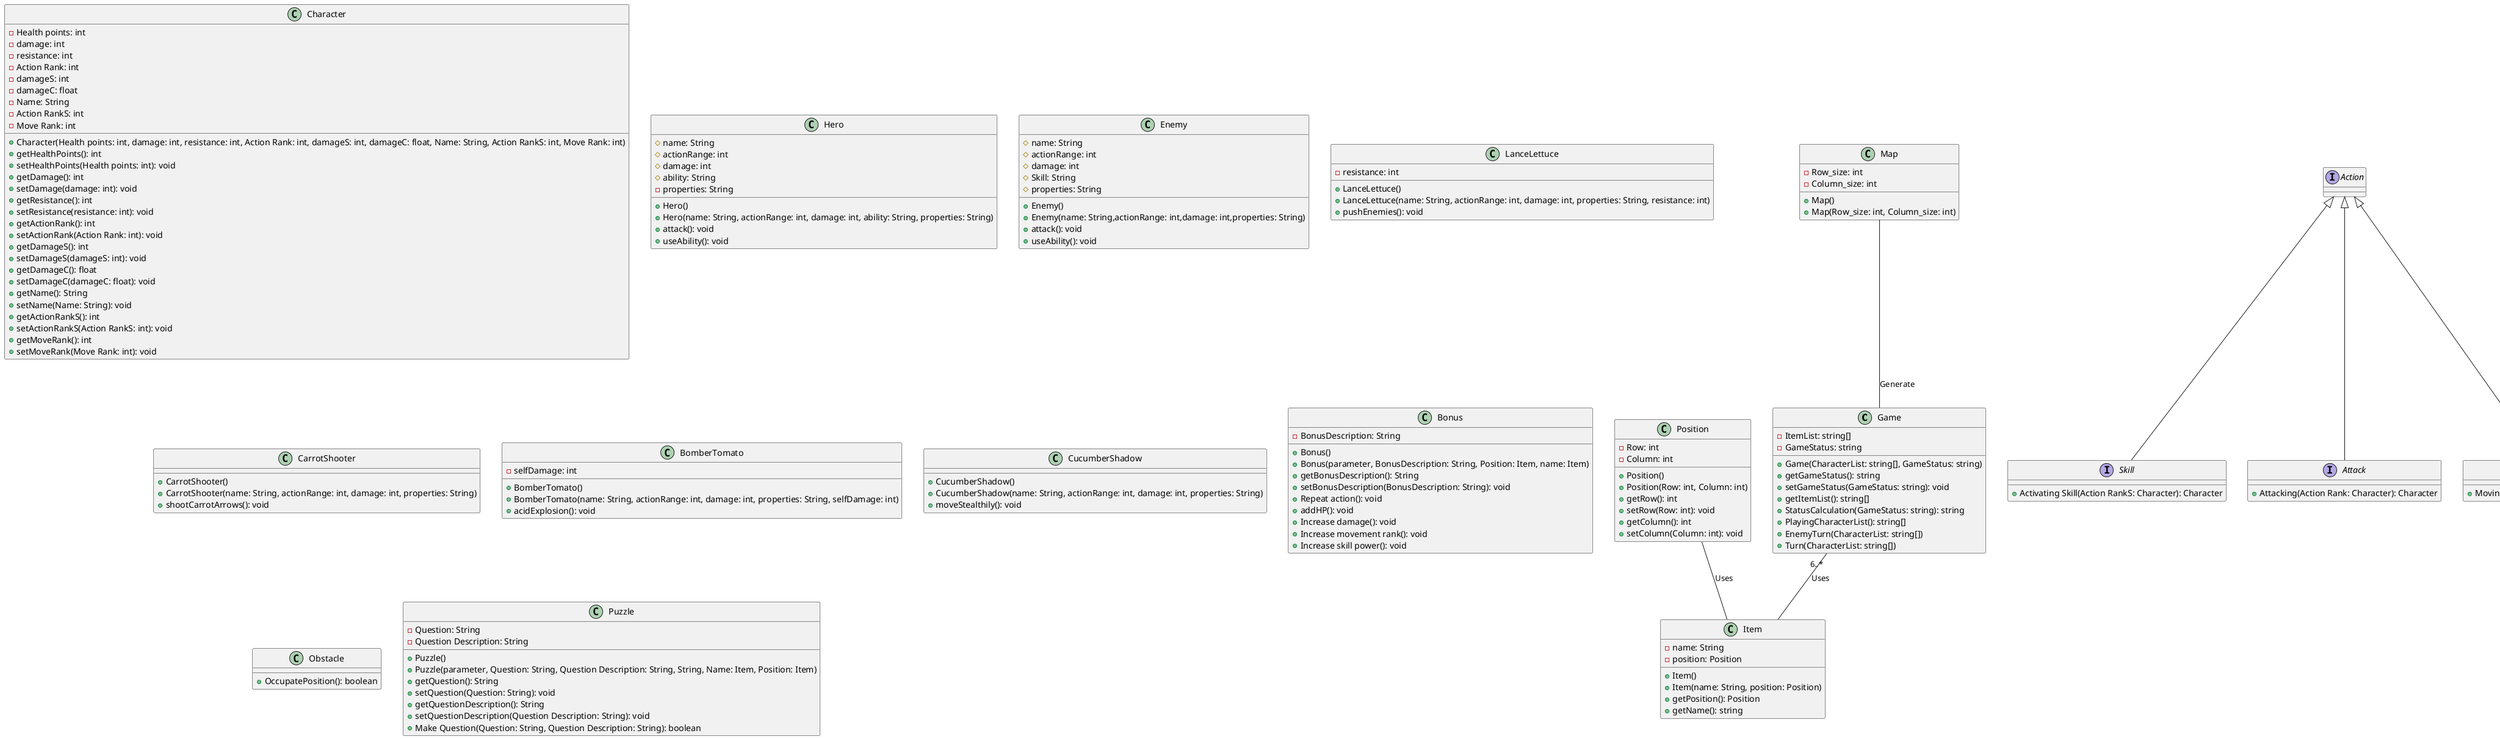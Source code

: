 //Diagramas de clase del proyecto(puede cambiar durante el desarrollo)
@startuml
class Game {
    - ItemList: string[]
    - GameStatus: string
    + Game(CharacterList: string[], GameStatus: string)
    + getGameStatus(): string
    + setGameStatus(GameStatus: string): void
    + getItemList(): string[]
    + StatusCalculation(GameStatus: string): string
    + PlayingCharacterList(): string[]
    + EnemyTurn(CharacterList: string[])
    + Turn(CharacterList: string[])
}

class Character {
    - Health points: int
    - damage: int
    - resistance: int
    - Action Rank: int
    - damageS: int
    - damageC: float
    - Name: String
    - Action RankS: int
    - Move Rank: int
    + Character(Health points: int, damage: int, resistance: int, Action Rank: int, damageS: int, damageC: float, Name: String, Action RankS: int, Move Rank: int)
    + getHealthPoints(): int
    + setHealthPoints(Health points: int): void
    + getDamage(): int
    + setDamage(damage: int): void
    + getResistance(): int
    + setResistance(resistance: int): void
    + getActionRank(): int
    + setActionRank(Action Rank: int): void
    + getDamageS(): int
    + setDamageS(damageS: int): void
    + getDamageC(): float
    + setDamageC(damageC: float): void
    + getName(): String
    + setName(Name: String): void
    + getActionRankS(): int
    + setActionRankS(Action RankS: int): void
    + getMoveRank(): int
    + setMoveRank(Move Rank: int): void
}

class Hero {
    # name: String
    # actionRange: int
    # damage: int
    # ability: String
    - properties: String
    + Hero()
    + Hero(name: String, actionRange: int, damage: int, ability: String, properties: String)
    + attack(): void
    + useAbility(): void
}
class Enemy {
    # name: String
    # actionRange: int
    # damage: int
    # Skill: String
    # properties: String
    + Enemy()
    + Enemy(name: String,actionRange: int,damage: int,properties: String)
    +  attack(): void
    + useAbility(): void
}


class LanceLettuce {
    - resistance: int
    + LanceLettuce()
    + LanceLettuce(name: String, actionRange: int, damage: int, properties: String, resistance: int)
    + pushEnemies(): void
}

class CarrotShooter {
    + CarrotShooter()
    + CarrotShooter(name: String, actionRange: int, damage: int, properties: String)
    + shootCarrotArrows(): void
}

class BomberTomato {
    - selfDamage: int
    + BomberTomato()
    + BomberTomato(name: String, actionRange: int, damage: int, properties: String, selfDamage: int)
    + acidExplosion(): void
}

class CucumberShadow {
    + CucumberShadow()
    + CucumberShadow(name: String, actionRange: int, damage: int, properties: String)
    + moveStealthily(): void
}



class Item {
    - name: String
    - position: Position
    + Item()
    + Item(name: String, position: Position)
    + getPosition(): Position
    + getName(): string
}
class Bonus {
    - BonusDescription: String
    + Bonus()
    + Bonus(parameter, BonusDescription: String, Position: Item, name: Item)
    + getBonusDescription(): String
    + setBonusDescription(BonusDescription: String): void
    + Repeat action(): void
    + addHP(): void
    + Increase damage(): void
    + Increase movement rank(): void
    + Increase skill power(): void
}

class Map {
    - Row_size: int
    - Column_size: int
    + Map()
    + Map(Row_size: int, Column_size: int)
}



class Position {
    - Row: int
    - Column: int
    + Position()
    + Position(Row: int, Column: int)
    + getRow(): int
    + setRow(Row: int): void
    + getColumn(): int
    + setColumn(Column: int): void
}



class Obstacle {
    + OccupatePosition(): boolean
}



interface Skill extends Action {
    + Activating Skill(Action RankS: Character): Character
}



interface Action { }



interface Attack extends Action {
    + Attacking(Action Rank: Character): Character
}



interface Move extends Action {
    + Moving(Move Rank: Character): Character
}


class Puzzle {
    - Question: String
    - Question Description: String
    + Puzzle()
    + Puzzle(parameter, Question: String, Question Description: String, String, Name: Item, Position: Item)
    + getQuestion(): String
    + setQuestion(Question: String): void
    + getQuestionDescription(): String
    + setQuestionDescription(Question Description: String): void
    + Make Question(Question: String, Question Description: String): boolean
}

Map -- Game : Generate
Position -- Item : Uses
Game "6..*" -- Item : Uses


@enduml
